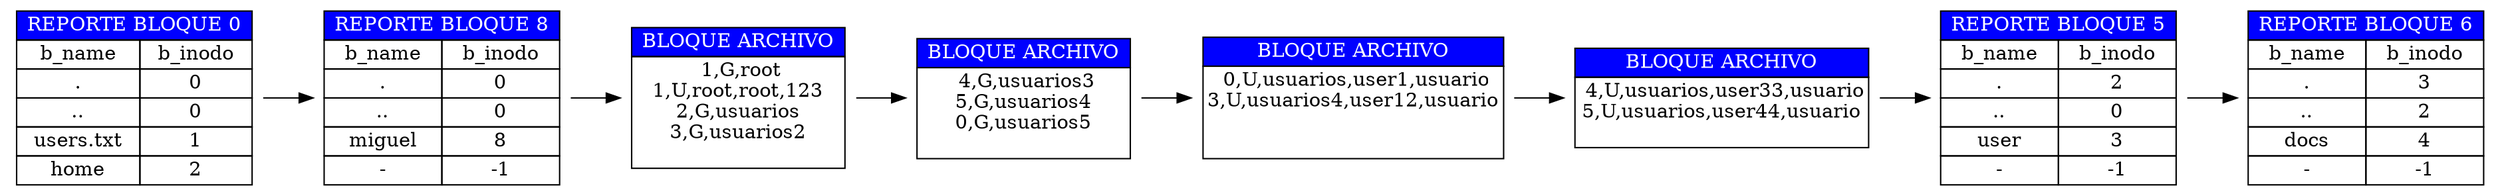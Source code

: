 digraph G {
	rankdir=LR;
	node [shape=plaintext]
	bloque0 [label=<
							<table border="0" cellborder="1" cellspacing="0">
							<tr><td colspan="2" bgcolor="#0000FF"><font color="white"> REPORTE BLOQUE 0 </font></td></tr>
	<tr><td>b_name</td><td>b_inodo</td></tr>
	<tr><td>.</td><td>0</td></tr>
	<tr><td>..</td><td>0</td></tr>
	<tr><td>users.txt</td><td>1</td></tr>
	<tr><td>home</td><td>2</td></tr>	</table>>];
bloque8 [label=<
							<table border="0" cellborder="1" cellspacing="0">
							<tr><td colspan="2" bgcolor="#0000FF"><font color="white"> REPORTE BLOQUE 8 </font></td></tr>
	<tr><td>b_name</td><td>b_inodo</td></tr>
	<tr><td>.</td><td>0</td></tr>
	<tr><td>..</td><td>0</td></tr>
	<tr><td>miguel</td><td>8</td></tr>
	<tr><td>-</td><td>-1</td></tr>	</table>>];
bloque1 [label=<
					<table border="0" cellborder="1" cellspacing="0">
		<tr><td colspan="2" bgcolor="#0000FF"><font color="white"> BLOQUE ARCHIVO </font></td></tr>
		<tr><td colspan="2"> 1,G,root<br/>1,U,root,root,123<br/>2,G,usuarios<br/>3,G,usuarios2<br/> </td></tr>	</table>>];
bloque2 [label=<
					<table border="0" cellborder="1" cellspacing="0">
		<tr><td colspan="2" bgcolor="#0000FF"><font color="white"> BLOQUE ARCHIVO </font></td></tr>
		<tr><td colspan="2"> 4,G,usuarios3<br/>5,G,usuarios4<br/>0,G,usuarios5<br/> </td></tr>	</table>>];
bloque3 [label=<
					<table border="0" cellborder="1" cellspacing="0">
		<tr><td colspan="2" bgcolor="#0000FF"><font color="white"> BLOQUE ARCHIVO </font></td></tr>
		<tr><td colspan="2"> 0,U,usuarios,user1,usuario<br/>3,U,usuarios4,user12,usuario<br/><br/> </td></tr>	</table>>];
bloque4 [label=<
					<table border="0" cellborder="1" cellspacing="0">
		<tr><td colspan="2" bgcolor="#0000FF"><font color="white"> BLOQUE ARCHIVO </font></td></tr>
		<tr><td colspan="2"> 4,U,usuarios,user33,usuario<br/>5,U,usuarios,user44,usuario<br/> </td></tr>	</table>>];
bloque5 [label=<
							<table border="0" cellborder="1" cellspacing="0">
							<tr><td colspan="2" bgcolor="#0000FF"><font color="white"> REPORTE BLOQUE 5 </font></td></tr>
	<tr><td>b_name</td><td>b_inodo</td></tr>
	<tr><td>.</td><td>2</td></tr>
	<tr><td>..</td><td>0</td></tr>
	<tr><td>user</td><td>3</td></tr>
	<tr><td>-</td><td>-1</td></tr>	</table>>];
bloque6 [label=<
							<table border="0" cellborder="1" cellspacing="0">
							<tr><td colspan="2" bgcolor="#0000FF"><font color="white"> REPORTE BLOQUE 6 </font></td></tr>
	<tr><td>b_name</td><td>b_inodo</td></tr>
	<tr><td>.</td><td>3</td></tr>
	<tr><td>..</td><td>2</td></tr>
	<tr><td>docs</td><td>4</td></tr>
	<tr><td>-</td><td>-1</td></tr>	</table>>];
bloque0 -> bloque8
bloque8 -> bloque1
bloque1 -> bloque2
bloque2 -> bloque3
bloque3 -> bloque4
bloque4 -> bloque5
bloque5 -> bloque6
}